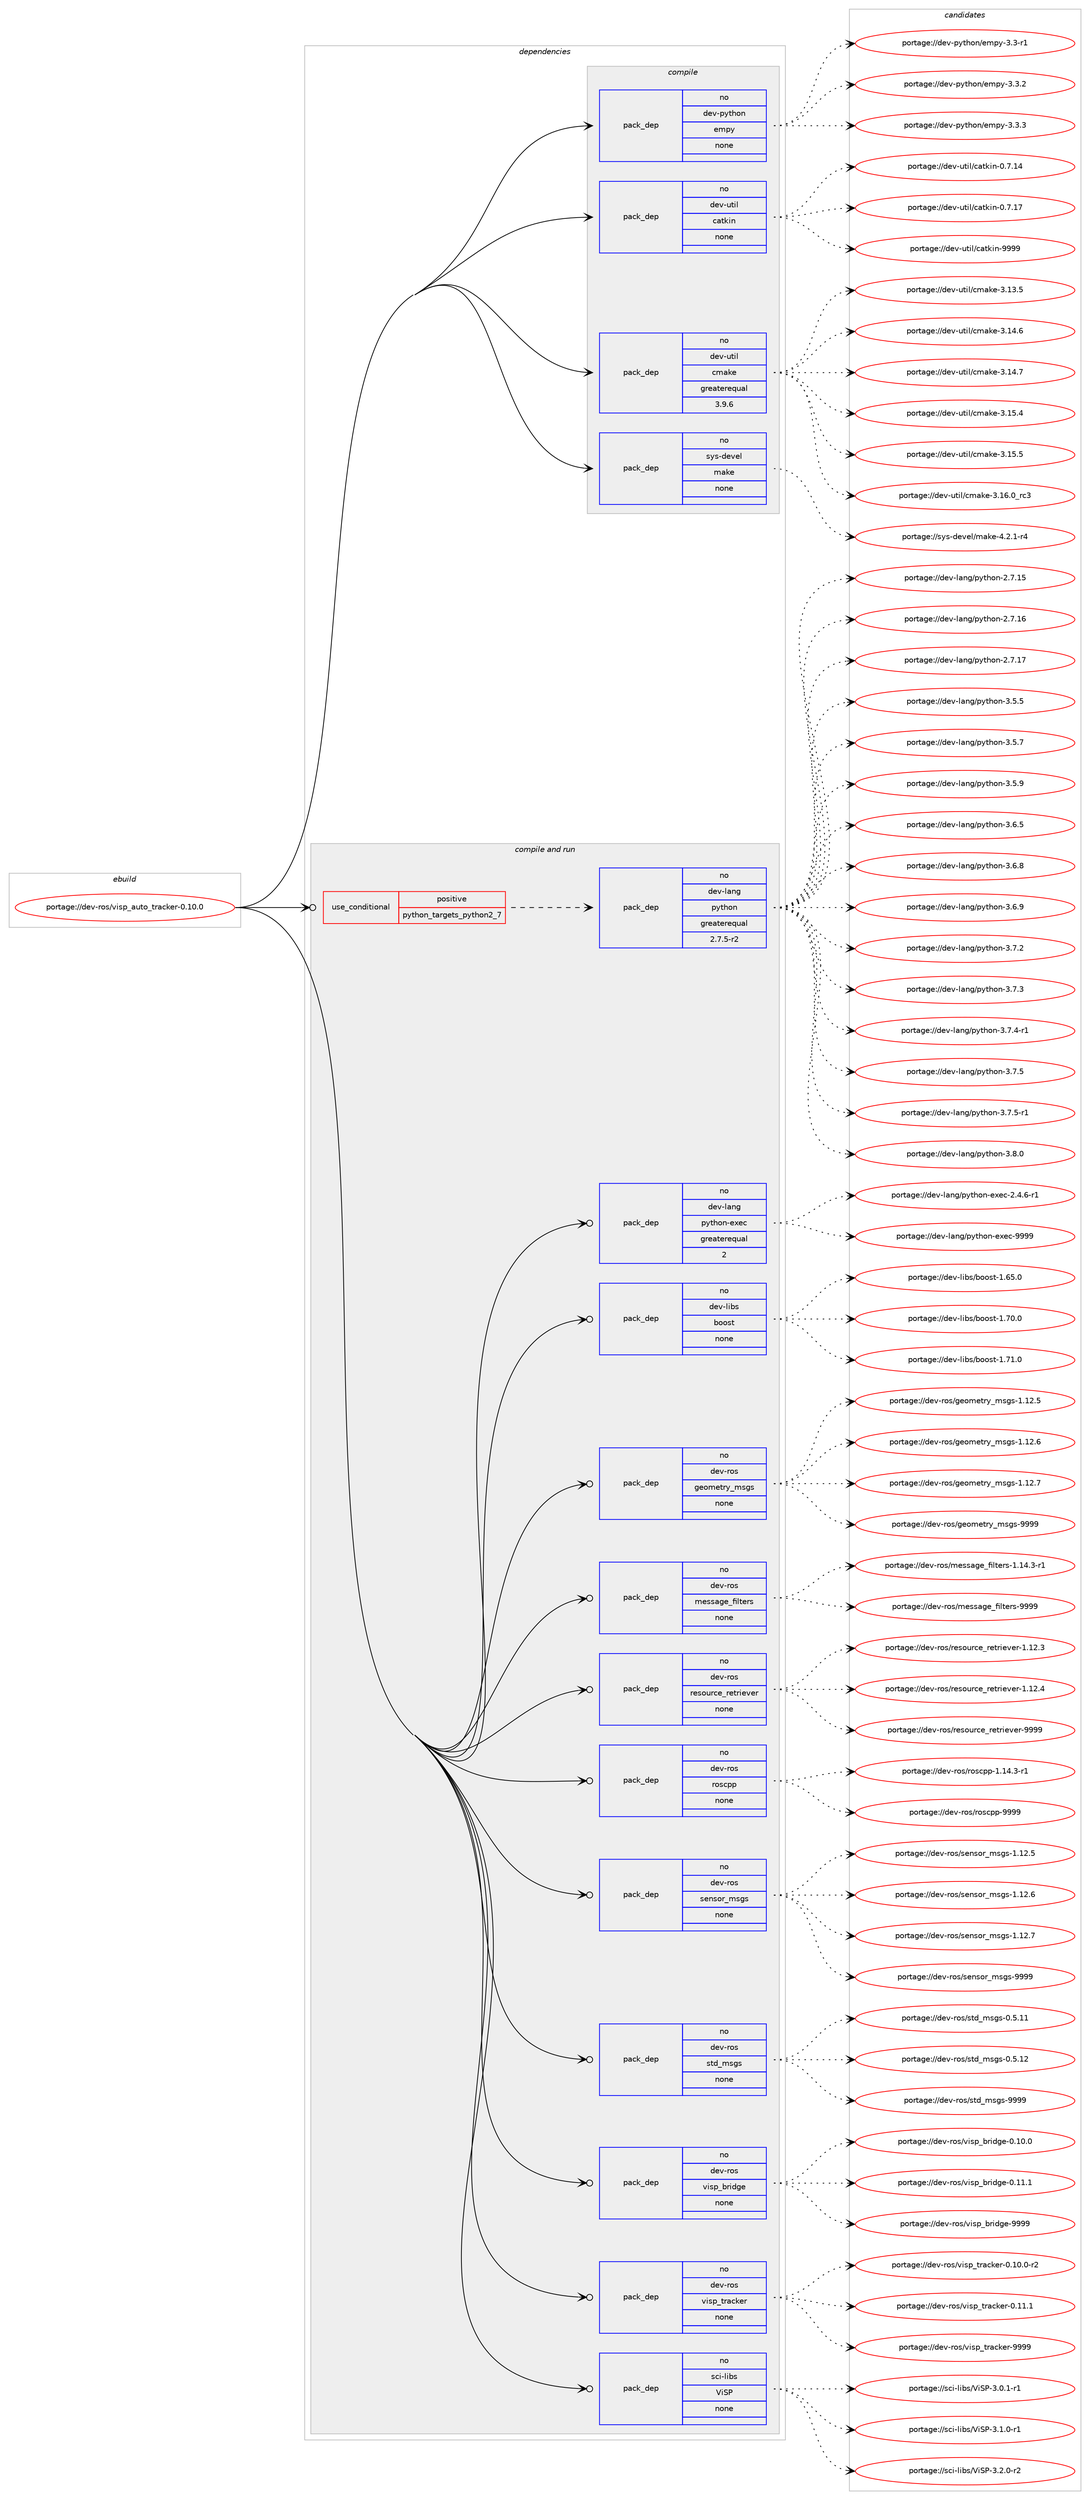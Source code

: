 digraph prolog {

# *************
# Graph options
# *************

newrank=true;
concentrate=true;
compound=true;
graph [rankdir=LR,fontname=Helvetica,fontsize=10,ranksep=1.5];#, ranksep=2.5, nodesep=0.2];
edge  [arrowhead=vee];
node  [fontname=Helvetica,fontsize=10];

# **********
# The ebuild
# **********

subgraph cluster_leftcol {
color=gray;
rank=same;
label=<<i>ebuild</i>>;
id [label="portage://dev-ros/visp_auto_tracker-0.10.0", color=red, width=4, href="../dev-ros/visp_auto_tracker-0.10.0.svg"];
}

# ****************
# The dependencies
# ****************

subgraph cluster_midcol {
color=gray;
label=<<i>dependencies</i>>;
subgraph cluster_compile {
fillcolor="#eeeeee";
style=filled;
label=<<i>compile</i>>;
subgraph pack158648 {
dependency207943 [label=<<TABLE BORDER="0" CELLBORDER="1" CELLSPACING="0" CELLPADDING="4" WIDTH="220"><TR><TD ROWSPAN="6" CELLPADDING="30">pack_dep</TD></TR><TR><TD WIDTH="110">no</TD></TR><TR><TD>dev-python</TD></TR><TR><TD>empy</TD></TR><TR><TD>none</TD></TR><TR><TD></TD></TR></TABLE>>, shape=none, color=blue];
}
id:e -> dependency207943:w [weight=20,style="solid",arrowhead="vee"];
subgraph pack158649 {
dependency207944 [label=<<TABLE BORDER="0" CELLBORDER="1" CELLSPACING="0" CELLPADDING="4" WIDTH="220"><TR><TD ROWSPAN="6" CELLPADDING="30">pack_dep</TD></TR><TR><TD WIDTH="110">no</TD></TR><TR><TD>dev-util</TD></TR><TR><TD>catkin</TD></TR><TR><TD>none</TD></TR><TR><TD></TD></TR></TABLE>>, shape=none, color=blue];
}
id:e -> dependency207944:w [weight=20,style="solid",arrowhead="vee"];
subgraph pack158650 {
dependency207945 [label=<<TABLE BORDER="0" CELLBORDER="1" CELLSPACING="0" CELLPADDING="4" WIDTH="220"><TR><TD ROWSPAN="6" CELLPADDING="30">pack_dep</TD></TR><TR><TD WIDTH="110">no</TD></TR><TR><TD>dev-util</TD></TR><TR><TD>cmake</TD></TR><TR><TD>greaterequal</TD></TR><TR><TD>3.9.6</TD></TR></TABLE>>, shape=none, color=blue];
}
id:e -> dependency207945:w [weight=20,style="solid",arrowhead="vee"];
subgraph pack158651 {
dependency207946 [label=<<TABLE BORDER="0" CELLBORDER="1" CELLSPACING="0" CELLPADDING="4" WIDTH="220"><TR><TD ROWSPAN="6" CELLPADDING="30">pack_dep</TD></TR><TR><TD WIDTH="110">no</TD></TR><TR><TD>sys-devel</TD></TR><TR><TD>make</TD></TR><TR><TD>none</TD></TR><TR><TD></TD></TR></TABLE>>, shape=none, color=blue];
}
id:e -> dependency207946:w [weight=20,style="solid",arrowhead="vee"];
}
subgraph cluster_compileandrun {
fillcolor="#eeeeee";
style=filled;
label=<<i>compile and run</i>>;
subgraph cond45865 {
dependency207947 [label=<<TABLE BORDER="0" CELLBORDER="1" CELLSPACING="0" CELLPADDING="4"><TR><TD ROWSPAN="3" CELLPADDING="10">use_conditional</TD></TR><TR><TD>positive</TD></TR><TR><TD>python_targets_python2_7</TD></TR></TABLE>>, shape=none, color=red];
subgraph pack158652 {
dependency207948 [label=<<TABLE BORDER="0" CELLBORDER="1" CELLSPACING="0" CELLPADDING="4" WIDTH="220"><TR><TD ROWSPAN="6" CELLPADDING="30">pack_dep</TD></TR><TR><TD WIDTH="110">no</TD></TR><TR><TD>dev-lang</TD></TR><TR><TD>python</TD></TR><TR><TD>greaterequal</TD></TR><TR><TD>2.7.5-r2</TD></TR></TABLE>>, shape=none, color=blue];
}
dependency207947:e -> dependency207948:w [weight=20,style="dashed",arrowhead="vee"];
}
id:e -> dependency207947:w [weight=20,style="solid",arrowhead="odotvee"];
subgraph pack158653 {
dependency207949 [label=<<TABLE BORDER="0" CELLBORDER="1" CELLSPACING="0" CELLPADDING="4" WIDTH="220"><TR><TD ROWSPAN="6" CELLPADDING="30">pack_dep</TD></TR><TR><TD WIDTH="110">no</TD></TR><TR><TD>dev-lang</TD></TR><TR><TD>python-exec</TD></TR><TR><TD>greaterequal</TD></TR><TR><TD>2</TD></TR></TABLE>>, shape=none, color=blue];
}
id:e -> dependency207949:w [weight=20,style="solid",arrowhead="odotvee"];
subgraph pack158654 {
dependency207950 [label=<<TABLE BORDER="0" CELLBORDER="1" CELLSPACING="0" CELLPADDING="4" WIDTH="220"><TR><TD ROWSPAN="6" CELLPADDING="30">pack_dep</TD></TR><TR><TD WIDTH="110">no</TD></TR><TR><TD>dev-libs</TD></TR><TR><TD>boost</TD></TR><TR><TD>none</TD></TR><TR><TD></TD></TR></TABLE>>, shape=none, color=blue];
}
id:e -> dependency207950:w [weight=20,style="solid",arrowhead="odotvee"];
subgraph pack158655 {
dependency207951 [label=<<TABLE BORDER="0" CELLBORDER="1" CELLSPACING="0" CELLPADDING="4" WIDTH="220"><TR><TD ROWSPAN="6" CELLPADDING="30">pack_dep</TD></TR><TR><TD WIDTH="110">no</TD></TR><TR><TD>dev-ros</TD></TR><TR><TD>geometry_msgs</TD></TR><TR><TD>none</TD></TR><TR><TD></TD></TR></TABLE>>, shape=none, color=blue];
}
id:e -> dependency207951:w [weight=20,style="solid",arrowhead="odotvee"];
subgraph pack158656 {
dependency207952 [label=<<TABLE BORDER="0" CELLBORDER="1" CELLSPACING="0" CELLPADDING="4" WIDTH="220"><TR><TD ROWSPAN="6" CELLPADDING="30">pack_dep</TD></TR><TR><TD WIDTH="110">no</TD></TR><TR><TD>dev-ros</TD></TR><TR><TD>message_filters</TD></TR><TR><TD>none</TD></TR><TR><TD></TD></TR></TABLE>>, shape=none, color=blue];
}
id:e -> dependency207952:w [weight=20,style="solid",arrowhead="odotvee"];
subgraph pack158657 {
dependency207953 [label=<<TABLE BORDER="0" CELLBORDER="1" CELLSPACING="0" CELLPADDING="4" WIDTH="220"><TR><TD ROWSPAN="6" CELLPADDING="30">pack_dep</TD></TR><TR><TD WIDTH="110">no</TD></TR><TR><TD>dev-ros</TD></TR><TR><TD>resource_retriever</TD></TR><TR><TD>none</TD></TR><TR><TD></TD></TR></TABLE>>, shape=none, color=blue];
}
id:e -> dependency207953:w [weight=20,style="solid",arrowhead="odotvee"];
subgraph pack158658 {
dependency207954 [label=<<TABLE BORDER="0" CELLBORDER="1" CELLSPACING="0" CELLPADDING="4" WIDTH="220"><TR><TD ROWSPAN="6" CELLPADDING="30">pack_dep</TD></TR><TR><TD WIDTH="110">no</TD></TR><TR><TD>dev-ros</TD></TR><TR><TD>roscpp</TD></TR><TR><TD>none</TD></TR><TR><TD></TD></TR></TABLE>>, shape=none, color=blue];
}
id:e -> dependency207954:w [weight=20,style="solid",arrowhead="odotvee"];
subgraph pack158659 {
dependency207955 [label=<<TABLE BORDER="0" CELLBORDER="1" CELLSPACING="0" CELLPADDING="4" WIDTH="220"><TR><TD ROWSPAN="6" CELLPADDING="30">pack_dep</TD></TR><TR><TD WIDTH="110">no</TD></TR><TR><TD>dev-ros</TD></TR><TR><TD>sensor_msgs</TD></TR><TR><TD>none</TD></TR><TR><TD></TD></TR></TABLE>>, shape=none, color=blue];
}
id:e -> dependency207955:w [weight=20,style="solid",arrowhead="odotvee"];
subgraph pack158660 {
dependency207956 [label=<<TABLE BORDER="0" CELLBORDER="1" CELLSPACING="0" CELLPADDING="4" WIDTH="220"><TR><TD ROWSPAN="6" CELLPADDING="30">pack_dep</TD></TR><TR><TD WIDTH="110">no</TD></TR><TR><TD>dev-ros</TD></TR><TR><TD>std_msgs</TD></TR><TR><TD>none</TD></TR><TR><TD></TD></TR></TABLE>>, shape=none, color=blue];
}
id:e -> dependency207956:w [weight=20,style="solid",arrowhead="odotvee"];
subgraph pack158661 {
dependency207957 [label=<<TABLE BORDER="0" CELLBORDER="1" CELLSPACING="0" CELLPADDING="4" WIDTH="220"><TR><TD ROWSPAN="6" CELLPADDING="30">pack_dep</TD></TR><TR><TD WIDTH="110">no</TD></TR><TR><TD>dev-ros</TD></TR><TR><TD>visp_bridge</TD></TR><TR><TD>none</TD></TR><TR><TD></TD></TR></TABLE>>, shape=none, color=blue];
}
id:e -> dependency207957:w [weight=20,style="solid",arrowhead="odotvee"];
subgraph pack158662 {
dependency207958 [label=<<TABLE BORDER="0" CELLBORDER="1" CELLSPACING="0" CELLPADDING="4" WIDTH="220"><TR><TD ROWSPAN="6" CELLPADDING="30">pack_dep</TD></TR><TR><TD WIDTH="110">no</TD></TR><TR><TD>dev-ros</TD></TR><TR><TD>visp_tracker</TD></TR><TR><TD>none</TD></TR><TR><TD></TD></TR></TABLE>>, shape=none, color=blue];
}
id:e -> dependency207958:w [weight=20,style="solid",arrowhead="odotvee"];
subgraph pack158663 {
dependency207959 [label=<<TABLE BORDER="0" CELLBORDER="1" CELLSPACING="0" CELLPADDING="4" WIDTH="220"><TR><TD ROWSPAN="6" CELLPADDING="30">pack_dep</TD></TR><TR><TD WIDTH="110">no</TD></TR><TR><TD>sci-libs</TD></TR><TR><TD>ViSP</TD></TR><TR><TD>none</TD></TR><TR><TD></TD></TR></TABLE>>, shape=none, color=blue];
}
id:e -> dependency207959:w [weight=20,style="solid",arrowhead="odotvee"];
}
subgraph cluster_run {
fillcolor="#eeeeee";
style=filled;
label=<<i>run</i>>;
}
}

# **************
# The candidates
# **************

subgraph cluster_choices {
rank=same;
color=gray;
label=<<i>candidates</i>>;

subgraph choice158648 {
color=black;
nodesep=1;
choiceportage1001011184511212111610411111047101109112121455146514511449 [label="portage://dev-python/empy-3.3-r1", color=red, width=4,href="../dev-python/empy-3.3-r1.svg"];
choiceportage1001011184511212111610411111047101109112121455146514650 [label="portage://dev-python/empy-3.3.2", color=red, width=4,href="../dev-python/empy-3.3.2.svg"];
choiceportage1001011184511212111610411111047101109112121455146514651 [label="portage://dev-python/empy-3.3.3", color=red, width=4,href="../dev-python/empy-3.3.3.svg"];
dependency207943:e -> choiceportage1001011184511212111610411111047101109112121455146514511449:w [style=dotted,weight="100"];
dependency207943:e -> choiceportage1001011184511212111610411111047101109112121455146514650:w [style=dotted,weight="100"];
dependency207943:e -> choiceportage1001011184511212111610411111047101109112121455146514651:w [style=dotted,weight="100"];
}
subgraph choice158649 {
color=black;
nodesep=1;
choiceportage1001011184511711610510847999711610710511045484655464952 [label="portage://dev-util/catkin-0.7.14", color=red, width=4,href="../dev-util/catkin-0.7.14.svg"];
choiceportage1001011184511711610510847999711610710511045484655464955 [label="portage://dev-util/catkin-0.7.17", color=red, width=4,href="../dev-util/catkin-0.7.17.svg"];
choiceportage100101118451171161051084799971161071051104557575757 [label="portage://dev-util/catkin-9999", color=red, width=4,href="../dev-util/catkin-9999.svg"];
dependency207944:e -> choiceportage1001011184511711610510847999711610710511045484655464952:w [style=dotted,weight="100"];
dependency207944:e -> choiceportage1001011184511711610510847999711610710511045484655464955:w [style=dotted,weight="100"];
dependency207944:e -> choiceportage100101118451171161051084799971161071051104557575757:w [style=dotted,weight="100"];
}
subgraph choice158650 {
color=black;
nodesep=1;
choiceportage1001011184511711610510847991099710710145514649514653 [label="portage://dev-util/cmake-3.13.5", color=red, width=4,href="../dev-util/cmake-3.13.5.svg"];
choiceportage1001011184511711610510847991099710710145514649524654 [label="portage://dev-util/cmake-3.14.6", color=red, width=4,href="../dev-util/cmake-3.14.6.svg"];
choiceportage1001011184511711610510847991099710710145514649524655 [label="portage://dev-util/cmake-3.14.7", color=red, width=4,href="../dev-util/cmake-3.14.7.svg"];
choiceportage1001011184511711610510847991099710710145514649534652 [label="portage://dev-util/cmake-3.15.4", color=red, width=4,href="../dev-util/cmake-3.15.4.svg"];
choiceportage1001011184511711610510847991099710710145514649534653 [label="portage://dev-util/cmake-3.15.5", color=red, width=4,href="../dev-util/cmake-3.15.5.svg"];
choiceportage1001011184511711610510847991099710710145514649544648951149951 [label="portage://dev-util/cmake-3.16.0_rc3", color=red, width=4,href="../dev-util/cmake-3.16.0_rc3.svg"];
dependency207945:e -> choiceportage1001011184511711610510847991099710710145514649514653:w [style=dotted,weight="100"];
dependency207945:e -> choiceportage1001011184511711610510847991099710710145514649524654:w [style=dotted,weight="100"];
dependency207945:e -> choiceportage1001011184511711610510847991099710710145514649524655:w [style=dotted,weight="100"];
dependency207945:e -> choiceportage1001011184511711610510847991099710710145514649534652:w [style=dotted,weight="100"];
dependency207945:e -> choiceportage1001011184511711610510847991099710710145514649534653:w [style=dotted,weight="100"];
dependency207945:e -> choiceportage1001011184511711610510847991099710710145514649544648951149951:w [style=dotted,weight="100"];
}
subgraph choice158651 {
color=black;
nodesep=1;
choiceportage1151211154510010111810110847109971071014552465046494511452 [label="portage://sys-devel/make-4.2.1-r4", color=red, width=4,href="../sys-devel/make-4.2.1-r4.svg"];
dependency207946:e -> choiceportage1151211154510010111810110847109971071014552465046494511452:w [style=dotted,weight="100"];
}
subgraph choice158652 {
color=black;
nodesep=1;
choiceportage10010111845108971101034711212111610411111045504655464953 [label="portage://dev-lang/python-2.7.15", color=red, width=4,href="../dev-lang/python-2.7.15.svg"];
choiceportage10010111845108971101034711212111610411111045504655464954 [label="portage://dev-lang/python-2.7.16", color=red, width=4,href="../dev-lang/python-2.7.16.svg"];
choiceportage10010111845108971101034711212111610411111045504655464955 [label="portage://dev-lang/python-2.7.17", color=red, width=4,href="../dev-lang/python-2.7.17.svg"];
choiceportage100101118451089711010347112121116104111110455146534653 [label="portage://dev-lang/python-3.5.5", color=red, width=4,href="../dev-lang/python-3.5.5.svg"];
choiceportage100101118451089711010347112121116104111110455146534655 [label="portage://dev-lang/python-3.5.7", color=red, width=4,href="../dev-lang/python-3.5.7.svg"];
choiceportage100101118451089711010347112121116104111110455146534657 [label="portage://dev-lang/python-3.5.9", color=red, width=4,href="../dev-lang/python-3.5.9.svg"];
choiceportage100101118451089711010347112121116104111110455146544653 [label="portage://dev-lang/python-3.6.5", color=red, width=4,href="../dev-lang/python-3.6.5.svg"];
choiceportage100101118451089711010347112121116104111110455146544656 [label="portage://dev-lang/python-3.6.8", color=red, width=4,href="../dev-lang/python-3.6.8.svg"];
choiceportage100101118451089711010347112121116104111110455146544657 [label="portage://dev-lang/python-3.6.9", color=red, width=4,href="../dev-lang/python-3.6.9.svg"];
choiceportage100101118451089711010347112121116104111110455146554650 [label="portage://dev-lang/python-3.7.2", color=red, width=4,href="../dev-lang/python-3.7.2.svg"];
choiceportage100101118451089711010347112121116104111110455146554651 [label="portage://dev-lang/python-3.7.3", color=red, width=4,href="../dev-lang/python-3.7.3.svg"];
choiceportage1001011184510897110103471121211161041111104551465546524511449 [label="portage://dev-lang/python-3.7.4-r1", color=red, width=4,href="../dev-lang/python-3.7.4-r1.svg"];
choiceportage100101118451089711010347112121116104111110455146554653 [label="portage://dev-lang/python-3.7.5", color=red, width=4,href="../dev-lang/python-3.7.5.svg"];
choiceportage1001011184510897110103471121211161041111104551465546534511449 [label="portage://dev-lang/python-3.7.5-r1", color=red, width=4,href="../dev-lang/python-3.7.5-r1.svg"];
choiceportage100101118451089711010347112121116104111110455146564648 [label="portage://dev-lang/python-3.8.0", color=red, width=4,href="../dev-lang/python-3.8.0.svg"];
dependency207948:e -> choiceportage10010111845108971101034711212111610411111045504655464953:w [style=dotted,weight="100"];
dependency207948:e -> choiceportage10010111845108971101034711212111610411111045504655464954:w [style=dotted,weight="100"];
dependency207948:e -> choiceportage10010111845108971101034711212111610411111045504655464955:w [style=dotted,weight="100"];
dependency207948:e -> choiceportage100101118451089711010347112121116104111110455146534653:w [style=dotted,weight="100"];
dependency207948:e -> choiceportage100101118451089711010347112121116104111110455146534655:w [style=dotted,weight="100"];
dependency207948:e -> choiceportage100101118451089711010347112121116104111110455146534657:w [style=dotted,weight="100"];
dependency207948:e -> choiceportage100101118451089711010347112121116104111110455146544653:w [style=dotted,weight="100"];
dependency207948:e -> choiceportage100101118451089711010347112121116104111110455146544656:w [style=dotted,weight="100"];
dependency207948:e -> choiceportage100101118451089711010347112121116104111110455146544657:w [style=dotted,weight="100"];
dependency207948:e -> choiceportage100101118451089711010347112121116104111110455146554650:w [style=dotted,weight="100"];
dependency207948:e -> choiceportage100101118451089711010347112121116104111110455146554651:w [style=dotted,weight="100"];
dependency207948:e -> choiceportage1001011184510897110103471121211161041111104551465546524511449:w [style=dotted,weight="100"];
dependency207948:e -> choiceportage100101118451089711010347112121116104111110455146554653:w [style=dotted,weight="100"];
dependency207948:e -> choiceportage1001011184510897110103471121211161041111104551465546534511449:w [style=dotted,weight="100"];
dependency207948:e -> choiceportage100101118451089711010347112121116104111110455146564648:w [style=dotted,weight="100"];
}
subgraph choice158653 {
color=black;
nodesep=1;
choiceportage10010111845108971101034711212111610411111045101120101994550465246544511449 [label="portage://dev-lang/python-exec-2.4.6-r1", color=red, width=4,href="../dev-lang/python-exec-2.4.6-r1.svg"];
choiceportage10010111845108971101034711212111610411111045101120101994557575757 [label="portage://dev-lang/python-exec-9999", color=red, width=4,href="../dev-lang/python-exec-9999.svg"];
dependency207949:e -> choiceportage10010111845108971101034711212111610411111045101120101994550465246544511449:w [style=dotted,weight="100"];
dependency207949:e -> choiceportage10010111845108971101034711212111610411111045101120101994557575757:w [style=dotted,weight="100"];
}
subgraph choice158654 {
color=black;
nodesep=1;
choiceportage1001011184510810598115479811111111511645494654534648 [label="portage://dev-libs/boost-1.65.0", color=red, width=4,href="../dev-libs/boost-1.65.0.svg"];
choiceportage1001011184510810598115479811111111511645494655484648 [label="portage://dev-libs/boost-1.70.0", color=red, width=4,href="../dev-libs/boost-1.70.0.svg"];
choiceportage1001011184510810598115479811111111511645494655494648 [label="portage://dev-libs/boost-1.71.0", color=red, width=4,href="../dev-libs/boost-1.71.0.svg"];
dependency207950:e -> choiceportage1001011184510810598115479811111111511645494654534648:w [style=dotted,weight="100"];
dependency207950:e -> choiceportage1001011184510810598115479811111111511645494655484648:w [style=dotted,weight="100"];
dependency207950:e -> choiceportage1001011184510810598115479811111111511645494655494648:w [style=dotted,weight="100"];
}
subgraph choice158655 {
color=black;
nodesep=1;
choiceportage10010111845114111115471031011111091011161141219510911510311545494649504653 [label="portage://dev-ros/geometry_msgs-1.12.5", color=red, width=4,href="../dev-ros/geometry_msgs-1.12.5.svg"];
choiceportage10010111845114111115471031011111091011161141219510911510311545494649504654 [label="portage://dev-ros/geometry_msgs-1.12.6", color=red, width=4,href="../dev-ros/geometry_msgs-1.12.6.svg"];
choiceportage10010111845114111115471031011111091011161141219510911510311545494649504655 [label="portage://dev-ros/geometry_msgs-1.12.7", color=red, width=4,href="../dev-ros/geometry_msgs-1.12.7.svg"];
choiceportage1001011184511411111547103101111109101116114121951091151031154557575757 [label="portage://dev-ros/geometry_msgs-9999", color=red, width=4,href="../dev-ros/geometry_msgs-9999.svg"];
dependency207951:e -> choiceportage10010111845114111115471031011111091011161141219510911510311545494649504653:w [style=dotted,weight="100"];
dependency207951:e -> choiceportage10010111845114111115471031011111091011161141219510911510311545494649504654:w [style=dotted,weight="100"];
dependency207951:e -> choiceportage10010111845114111115471031011111091011161141219510911510311545494649504655:w [style=dotted,weight="100"];
dependency207951:e -> choiceportage1001011184511411111547103101111109101116114121951091151031154557575757:w [style=dotted,weight="100"];
}
subgraph choice158656 {
color=black;
nodesep=1;
choiceportage10010111845114111115471091011151159710310195102105108116101114115454946495246514511449 [label="portage://dev-ros/message_filters-1.14.3-r1", color=red, width=4,href="../dev-ros/message_filters-1.14.3-r1.svg"];
choiceportage100101118451141111154710910111511597103101951021051081161011141154557575757 [label="portage://dev-ros/message_filters-9999", color=red, width=4,href="../dev-ros/message_filters-9999.svg"];
dependency207952:e -> choiceportage10010111845114111115471091011151159710310195102105108116101114115454946495246514511449:w [style=dotted,weight="100"];
dependency207952:e -> choiceportage100101118451141111154710910111511597103101951021051081161011141154557575757:w [style=dotted,weight="100"];
}
subgraph choice158657 {
color=black;
nodesep=1;
choiceportage1001011184511411111547114101115111117114991019511410111611410510111810111445494649504651 [label="portage://dev-ros/resource_retriever-1.12.3", color=red, width=4,href="../dev-ros/resource_retriever-1.12.3.svg"];
choiceportage1001011184511411111547114101115111117114991019511410111611410510111810111445494649504652 [label="portage://dev-ros/resource_retriever-1.12.4", color=red, width=4,href="../dev-ros/resource_retriever-1.12.4.svg"];
choiceportage100101118451141111154711410111511111711499101951141011161141051011181011144557575757 [label="portage://dev-ros/resource_retriever-9999", color=red, width=4,href="../dev-ros/resource_retriever-9999.svg"];
dependency207953:e -> choiceportage1001011184511411111547114101115111117114991019511410111611410510111810111445494649504651:w [style=dotted,weight="100"];
dependency207953:e -> choiceportage1001011184511411111547114101115111117114991019511410111611410510111810111445494649504652:w [style=dotted,weight="100"];
dependency207953:e -> choiceportage100101118451141111154711410111511111711499101951141011161141051011181011144557575757:w [style=dotted,weight="100"];
}
subgraph choice158658 {
color=black;
nodesep=1;
choiceportage100101118451141111154711411111599112112454946495246514511449 [label="portage://dev-ros/roscpp-1.14.3-r1", color=red, width=4,href="../dev-ros/roscpp-1.14.3-r1.svg"];
choiceportage1001011184511411111547114111115991121124557575757 [label="portage://dev-ros/roscpp-9999", color=red, width=4,href="../dev-ros/roscpp-9999.svg"];
dependency207954:e -> choiceportage100101118451141111154711411111599112112454946495246514511449:w [style=dotted,weight="100"];
dependency207954:e -> choiceportage1001011184511411111547114111115991121124557575757:w [style=dotted,weight="100"];
}
subgraph choice158659 {
color=black;
nodesep=1;
choiceportage10010111845114111115471151011101151111149510911510311545494649504653 [label="portage://dev-ros/sensor_msgs-1.12.5", color=red, width=4,href="../dev-ros/sensor_msgs-1.12.5.svg"];
choiceportage10010111845114111115471151011101151111149510911510311545494649504654 [label="portage://dev-ros/sensor_msgs-1.12.6", color=red, width=4,href="../dev-ros/sensor_msgs-1.12.6.svg"];
choiceportage10010111845114111115471151011101151111149510911510311545494649504655 [label="portage://dev-ros/sensor_msgs-1.12.7", color=red, width=4,href="../dev-ros/sensor_msgs-1.12.7.svg"];
choiceportage1001011184511411111547115101110115111114951091151031154557575757 [label="portage://dev-ros/sensor_msgs-9999", color=red, width=4,href="../dev-ros/sensor_msgs-9999.svg"];
dependency207955:e -> choiceportage10010111845114111115471151011101151111149510911510311545494649504653:w [style=dotted,weight="100"];
dependency207955:e -> choiceportage10010111845114111115471151011101151111149510911510311545494649504654:w [style=dotted,weight="100"];
dependency207955:e -> choiceportage10010111845114111115471151011101151111149510911510311545494649504655:w [style=dotted,weight="100"];
dependency207955:e -> choiceportage1001011184511411111547115101110115111114951091151031154557575757:w [style=dotted,weight="100"];
}
subgraph choice158660 {
color=black;
nodesep=1;
choiceportage10010111845114111115471151161009510911510311545484653464949 [label="portage://dev-ros/std_msgs-0.5.11", color=red, width=4,href="../dev-ros/std_msgs-0.5.11.svg"];
choiceportage10010111845114111115471151161009510911510311545484653464950 [label="portage://dev-ros/std_msgs-0.5.12", color=red, width=4,href="../dev-ros/std_msgs-0.5.12.svg"];
choiceportage1001011184511411111547115116100951091151031154557575757 [label="portage://dev-ros/std_msgs-9999", color=red, width=4,href="../dev-ros/std_msgs-9999.svg"];
dependency207956:e -> choiceportage10010111845114111115471151161009510911510311545484653464949:w [style=dotted,weight="100"];
dependency207956:e -> choiceportage10010111845114111115471151161009510911510311545484653464950:w [style=dotted,weight="100"];
dependency207956:e -> choiceportage1001011184511411111547115116100951091151031154557575757:w [style=dotted,weight="100"];
}
subgraph choice158661 {
color=black;
nodesep=1;
choiceportage1001011184511411111547118105115112959811410510010310145484649484648 [label="portage://dev-ros/visp_bridge-0.10.0", color=red, width=4,href="../dev-ros/visp_bridge-0.10.0.svg"];
choiceportage1001011184511411111547118105115112959811410510010310145484649494649 [label="portage://dev-ros/visp_bridge-0.11.1", color=red, width=4,href="../dev-ros/visp_bridge-0.11.1.svg"];
choiceportage100101118451141111154711810511511295981141051001031014557575757 [label="portage://dev-ros/visp_bridge-9999", color=red, width=4,href="../dev-ros/visp_bridge-9999.svg"];
dependency207957:e -> choiceportage1001011184511411111547118105115112959811410510010310145484649484648:w [style=dotted,weight="100"];
dependency207957:e -> choiceportage1001011184511411111547118105115112959811410510010310145484649494649:w [style=dotted,weight="100"];
dependency207957:e -> choiceportage100101118451141111154711810511511295981141051001031014557575757:w [style=dotted,weight="100"];
}
subgraph choice158662 {
color=black;
nodesep=1;
choiceportage1001011184511411111547118105115112951161149799107101114454846494846484511450 [label="portage://dev-ros/visp_tracker-0.10.0-r2", color=red, width=4,href="../dev-ros/visp_tracker-0.10.0-r2.svg"];
choiceportage100101118451141111154711810511511295116114979910710111445484649494649 [label="portage://dev-ros/visp_tracker-0.11.1", color=red, width=4,href="../dev-ros/visp_tracker-0.11.1.svg"];
choiceportage10010111845114111115471181051151129511611497991071011144557575757 [label="portage://dev-ros/visp_tracker-9999", color=red, width=4,href="../dev-ros/visp_tracker-9999.svg"];
dependency207958:e -> choiceportage1001011184511411111547118105115112951161149799107101114454846494846484511450:w [style=dotted,weight="100"];
dependency207958:e -> choiceportage100101118451141111154711810511511295116114979910710111445484649494649:w [style=dotted,weight="100"];
dependency207958:e -> choiceportage10010111845114111115471181051151129511611497991071011144557575757:w [style=dotted,weight="100"];
}
subgraph choice158663 {
color=black;
nodesep=1;
choiceportage115991054510810598115478610583804551464846494511449 [label="portage://sci-libs/ViSP-3.0.1-r1", color=red, width=4,href="../sci-libs/ViSP-3.0.1-r1.svg"];
choiceportage115991054510810598115478610583804551464946484511449 [label="portage://sci-libs/ViSP-3.1.0-r1", color=red, width=4,href="../sci-libs/ViSP-3.1.0-r1.svg"];
choiceportage115991054510810598115478610583804551465046484511450 [label="portage://sci-libs/ViSP-3.2.0-r2", color=red, width=4,href="../sci-libs/ViSP-3.2.0-r2.svg"];
dependency207959:e -> choiceportage115991054510810598115478610583804551464846494511449:w [style=dotted,weight="100"];
dependency207959:e -> choiceportage115991054510810598115478610583804551464946484511449:w [style=dotted,weight="100"];
dependency207959:e -> choiceportage115991054510810598115478610583804551465046484511450:w [style=dotted,weight="100"];
}
}

}
